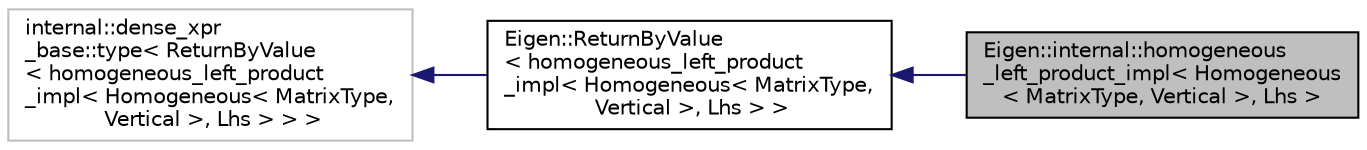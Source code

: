digraph "Eigen::internal::homogeneous_left_product_impl&lt; Homogeneous&lt; MatrixType, Vertical &gt;, Lhs &gt;"
{
  edge [fontname="Helvetica",fontsize="10",labelfontname="Helvetica",labelfontsize="10"];
  node [fontname="Helvetica",fontsize="10",shape=record];
  rankdir="LR";
  Node1 [label="Eigen::internal::homogeneous\l_left_product_impl\< Homogeneous\l\< MatrixType, Vertical \>, Lhs \>",height=0.2,width=0.4,color="black", fillcolor="grey75", style="filled" fontcolor="black"];
  Node2 -> Node1 [dir="back",color="midnightblue",fontsize="10",style="solid",fontname="Helvetica"];
  Node2 [label="Eigen::ReturnByValue\l\< homogeneous_left_product\l_impl\< Homogeneous\< MatrixType,\l Vertical \>, Lhs \> \>",height=0.2,width=0.4,color="black", fillcolor="white", style="filled",URL="$classEigen_1_1ReturnByValue.html"];
  Node3 -> Node2 [dir="back",color="midnightblue",fontsize="10",style="solid",fontname="Helvetica"];
  Node3 [label="internal::dense_xpr\l_base::type\< ReturnByValue\l\< homogeneous_left_product\l_impl\< Homogeneous\< MatrixType,\l Vertical \>, Lhs \> \> \>",height=0.2,width=0.4,color="grey75", fillcolor="white", style="filled"];
}

